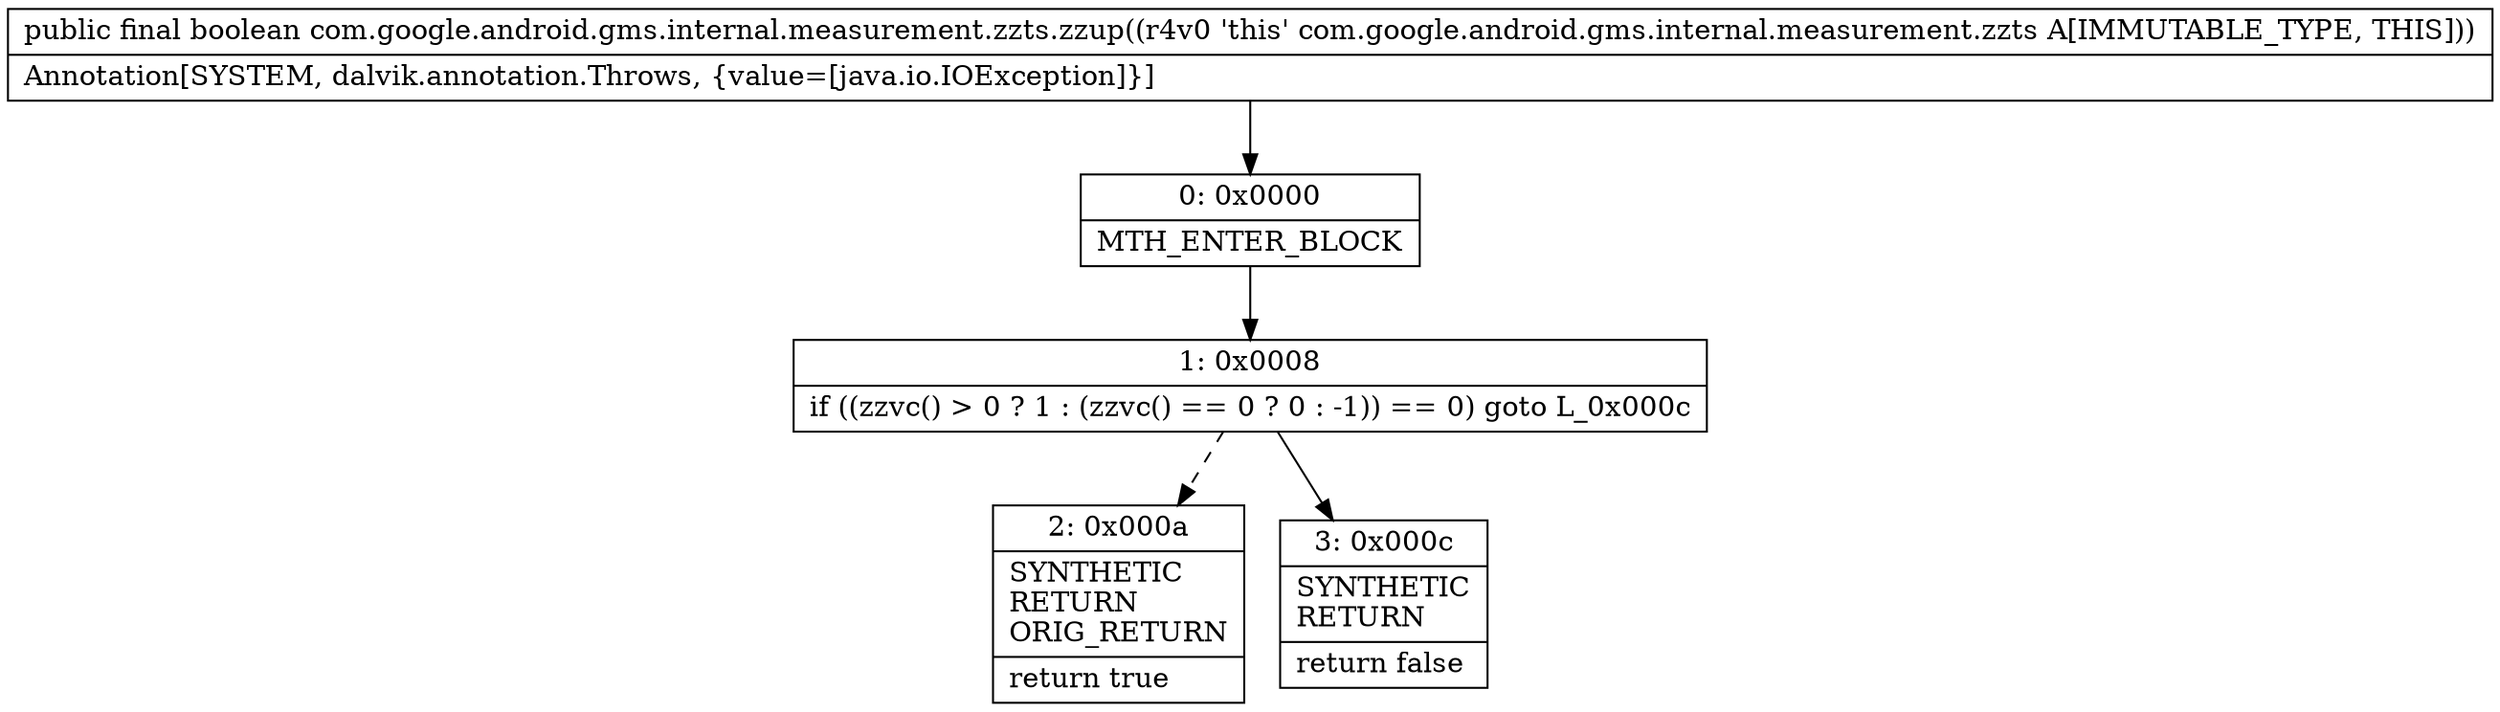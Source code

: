 digraph "CFG forcom.google.android.gms.internal.measurement.zzts.zzup()Z" {
Node_0 [shape=record,label="{0\:\ 0x0000|MTH_ENTER_BLOCK\l}"];
Node_1 [shape=record,label="{1\:\ 0x0008|if ((zzvc() \> 0 ? 1 : (zzvc() == 0 ? 0 : \-1)) == 0) goto L_0x000c\l}"];
Node_2 [shape=record,label="{2\:\ 0x000a|SYNTHETIC\lRETURN\lORIG_RETURN\l|return true\l}"];
Node_3 [shape=record,label="{3\:\ 0x000c|SYNTHETIC\lRETURN\l|return false\l}"];
MethodNode[shape=record,label="{public final boolean com.google.android.gms.internal.measurement.zzts.zzup((r4v0 'this' com.google.android.gms.internal.measurement.zzts A[IMMUTABLE_TYPE, THIS]))  | Annotation[SYSTEM, dalvik.annotation.Throws, \{value=[java.io.IOException]\}]\l}"];
MethodNode -> Node_0;
Node_0 -> Node_1;
Node_1 -> Node_2[style=dashed];
Node_1 -> Node_3;
}

